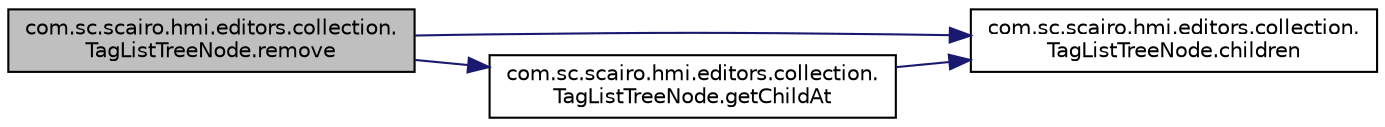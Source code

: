 digraph "com.sc.scairo.hmi.editors.collection.TagListTreeNode.remove"
{
 // LATEX_PDF_SIZE
  edge [fontname="Helvetica",fontsize="10",labelfontname="Helvetica",labelfontsize="10"];
  node [fontname="Helvetica",fontsize="10",shape=record];
  rankdir="LR";
  Node1 [label="com.sc.scairo.hmi.editors.collection.\lTagListTreeNode.remove",height=0.2,width=0.4,color="black", fillcolor="grey75", style="filled", fontcolor="black",tooltip=" "];
  Node1 -> Node2 [color="midnightblue",fontsize="10",style="solid",fontname="Helvetica"];
  Node2 [label="com.sc.scairo.hmi.editors.collection.\lTagListTreeNode.children",height=0.2,width=0.4,color="black", fillcolor="white", style="filled",URL="$classcom_1_1sc_1_1scairo_1_1hmi_1_1editors_1_1collection_1_1_tag_list_tree_node.html#a4126e1061efa408264be125dfb0a964e",tooltip=" "];
  Node1 -> Node3 [color="midnightblue",fontsize="10",style="solid",fontname="Helvetica"];
  Node3 [label="com.sc.scairo.hmi.editors.collection.\lTagListTreeNode.getChildAt",height=0.2,width=0.4,color="black", fillcolor="white", style="filled",URL="$classcom_1_1sc_1_1scairo_1_1hmi_1_1editors_1_1collection_1_1_tag_list_tree_node.html#a26d33ddd31d503a8044189c82a4719ac",tooltip=" "];
  Node3 -> Node2 [color="midnightblue",fontsize="10",style="solid",fontname="Helvetica"];
}
